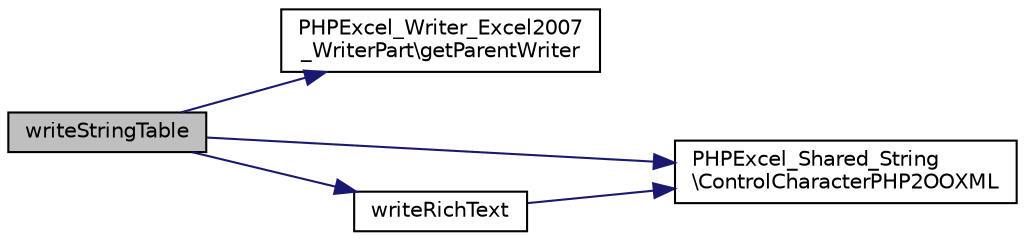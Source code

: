 digraph "writeStringTable"
{
  edge [fontname="Helvetica",fontsize="10",labelfontname="Helvetica",labelfontsize="10"];
  node [fontname="Helvetica",fontsize="10",shape=record];
  rankdir="LR";
  Node13 [label="writeStringTable",height=0.2,width=0.4,color="black", fillcolor="grey75", style="filled", fontcolor="black"];
  Node13 -> Node14 [color="midnightblue",fontsize="10",style="solid",fontname="Helvetica"];
  Node14 [label="PHPExcel_Writer_Excel2007\l_WriterPart\\getParentWriter",height=0.2,width=0.4,color="black", fillcolor="white", style="filled",URL="$class_p_h_p_excel___writer___excel2007___writer_part.html#a6b374226d45ae9a51dddc29aadae8b33"];
  Node13 -> Node15 [color="midnightblue",fontsize="10",style="solid",fontname="Helvetica"];
  Node15 [label="PHPExcel_Shared_String\l\\ControlCharacterPHP2OOXML",height=0.2,width=0.4,color="black", fillcolor="white", style="filled",URL="$class_p_h_p_excel___shared___string.html#ae0a518a2c7af9ec94a9eb8392ce0af92"];
  Node13 -> Node16 [color="midnightblue",fontsize="10",style="solid",fontname="Helvetica"];
  Node16 [label="writeRichText",height=0.2,width=0.4,color="black", fillcolor="white", style="filled",URL="$class_p_h_p_excel___writer___excel2007___string_table.html#a8b77e737b7c0482201ab2bd58770c96d"];
  Node16 -> Node15 [color="midnightblue",fontsize="10",style="solid",fontname="Helvetica"];
}
